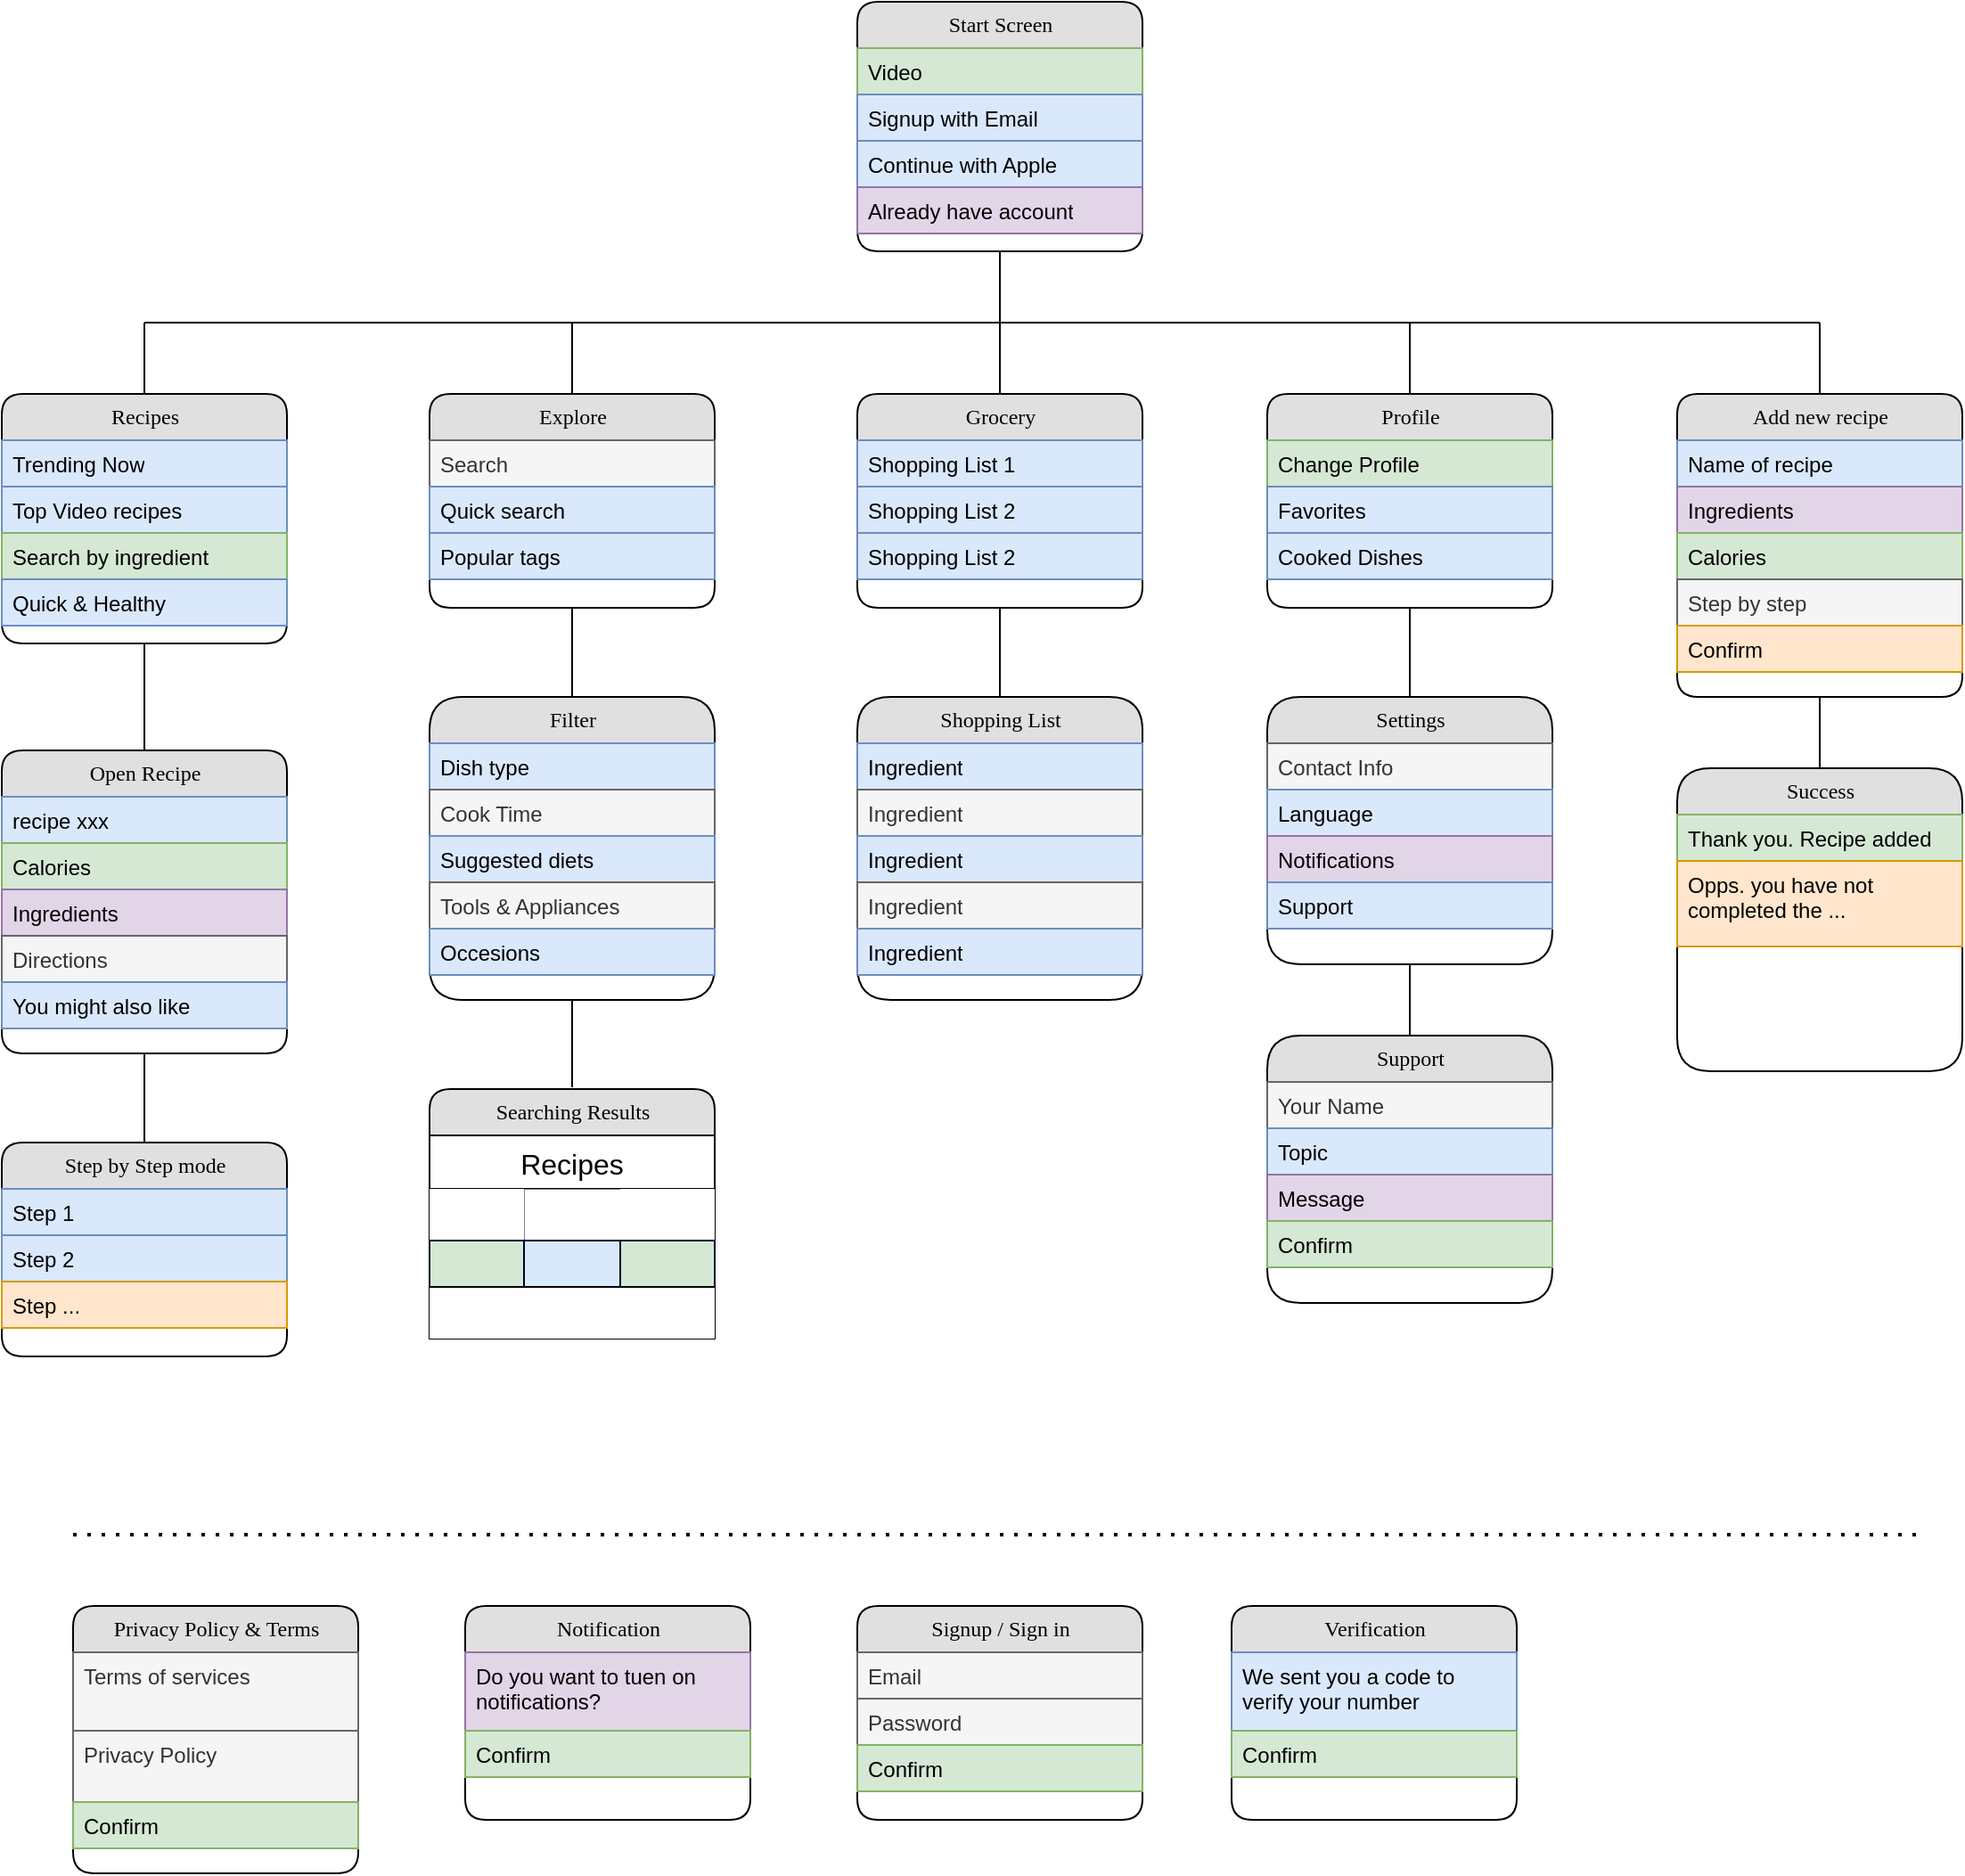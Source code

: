 <mxfile version="24.2.7" type="github">
  <diagram name="Page-1" id="5d7acffa-a066-3a61-03fe-96351882024d">
    <mxGraphModel dx="1119" dy="992" grid="1" gridSize="10" guides="1" tooltips="1" connect="1" arrows="1" fold="1" page="1" pageScale="1" pageWidth="1700" pageHeight="1100" background="#ffffff" math="0" shadow="0">
      <root>
        <mxCell id="0" />
        <mxCell id="1" parent="0" />
        <mxCell id="21ea969265ad0168-6" value="Open Recipe" style="swimlane;html=1;fontStyle=0;childLayout=stackLayout;horizontal=1;startSize=26;fillColor=#e0e0e0;horizontalStack=0;resizeParent=1;resizeLast=0;collapsible=1;marginBottom=0;swimlaneFillColor=#ffffff;align=center;rounded=1;shadow=0;comic=0;labelBackgroundColor=none;strokeWidth=1;fontFamily=Verdana;fontSize=12" parent="1" vertex="1">
          <mxGeometry y="440" width="160" height="170" as="geometry" />
        </mxCell>
        <mxCell id="21ea969265ad0168-7" value="recipe xxx" style="text;html=1;strokeColor=#6c8ebf;fillColor=#dae8fc;spacingLeft=4;spacingRight=4;whiteSpace=wrap;overflow=hidden;rotatable=0;points=[[0,0.5],[1,0.5]];portConstraint=eastwest;" parent="21ea969265ad0168-6" vertex="1">
          <mxGeometry y="26" width="160" height="26" as="geometry" />
        </mxCell>
        <mxCell id="21ea969265ad0168-8" value="Calories" style="text;html=1;strokeColor=#82b366;fillColor=#d5e8d4;spacingLeft=4;spacingRight=4;whiteSpace=wrap;overflow=hidden;rotatable=0;points=[[0,0.5],[1,0.5]];portConstraint=eastwest;" parent="21ea969265ad0168-6" vertex="1">
          <mxGeometry y="52" width="160" height="26" as="geometry" />
        </mxCell>
        <mxCell id="21ea969265ad0168-9" value="Ingredients" style="text;html=1;strokeColor=#9673a6;fillColor=#e1d5e7;spacingLeft=4;spacingRight=4;whiteSpace=wrap;overflow=hidden;rotatable=0;points=[[0,0.5],[1,0.5]];portConstraint=eastwest;" parent="21ea969265ad0168-6" vertex="1">
          <mxGeometry y="78" width="160" height="26" as="geometry" />
        </mxCell>
        <mxCell id="0EhZLs44Lt3yZ8SNb6A7-6" value="Directions" style="text;html=1;strokeColor=#666666;fillColor=#f5f5f5;spacingLeft=4;spacingRight=4;whiteSpace=wrap;overflow=hidden;rotatable=0;points=[[0,0.5],[1,0.5]];portConstraint=eastwest;fontColor=#333333;" vertex="1" parent="21ea969265ad0168-6">
          <mxGeometry y="104" width="160" height="26" as="geometry" />
        </mxCell>
        <mxCell id="0EhZLs44Lt3yZ8SNb6A7-17" value="You might also like" style="text;html=1;strokeColor=#6c8ebf;fillColor=#dae8fc;spacingLeft=4;spacingRight=4;whiteSpace=wrap;overflow=hidden;rotatable=0;points=[[0,0.5],[1,0.5]];portConstraint=eastwest;" vertex="1" parent="21ea969265ad0168-6">
          <mxGeometry y="130" width="160" height="26" as="geometry" />
        </mxCell>
        <mxCell id="0EhZLs44Lt3yZ8SNb6A7-7" value="Recipes" style="swimlane;html=1;fontStyle=0;childLayout=stackLayout;horizontal=1;startSize=26;fillColor=#e0e0e0;horizontalStack=0;resizeParent=1;resizeLast=0;collapsible=1;marginBottom=0;swimlaneFillColor=#ffffff;align=center;rounded=1;shadow=0;comic=0;labelBackgroundColor=none;strokeWidth=1;fontFamily=Verdana;fontSize=12" vertex="1" parent="1">
          <mxGeometry y="240" width="160" height="140" as="geometry" />
        </mxCell>
        <mxCell id="0EhZLs44Lt3yZ8SNb6A7-8" value="Trending Now" style="text;html=1;strokeColor=#6c8ebf;fillColor=#dae8fc;spacingLeft=4;spacingRight=4;whiteSpace=wrap;overflow=hidden;rotatable=0;points=[[0,0.5],[1,0.5]];portConstraint=eastwest;" vertex="1" parent="0EhZLs44Lt3yZ8SNb6A7-7">
          <mxGeometry y="26" width="160" height="26" as="geometry" />
        </mxCell>
        <mxCell id="0EhZLs44Lt3yZ8SNb6A7-9" value="Top Video recipes" style="text;html=1;strokeColor=#6c8ebf;fillColor=#dae8fc;spacingLeft=4;spacingRight=4;whiteSpace=wrap;overflow=hidden;rotatable=0;points=[[0,0.5],[1,0.5]];portConstraint=eastwest;" vertex="1" parent="0EhZLs44Lt3yZ8SNb6A7-7">
          <mxGeometry y="52" width="160" height="26" as="geometry" />
        </mxCell>
        <mxCell id="0EhZLs44Lt3yZ8SNb6A7-10" value="Search by ingredient" style="text;html=1;strokeColor=#82b366;fillColor=#d5e8d4;spacingLeft=4;spacingRight=4;whiteSpace=wrap;overflow=hidden;rotatable=0;points=[[0,0.5],[1,0.5]];portConstraint=eastwest;" vertex="1" parent="0EhZLs44Lt3yZ8SNb6A7-7">
          <mxGeometry y="78" width="160" height="26" as="geometry" />
        </mxCell>
        <mxCell id="0EhZLs44Lt3yZ8SNb6A7-11" value="Quick &amp;amp; Healthy" style="text;html=1;strokeColor=#6c8ebf;fillColor=#dae8fc;spacingLeft=4;spacingRight=4;whiteSpace=wrap;overflow=hidden;rotatable=0;points=[[0,0.5],[1,0.5]];portConstraint=eastwest;" vertex="1" parent="0EhZLs44Lt3yZ8SNb6A7-7">
          <mxGeometry y="104" width="160" height="26" as="geometry" />
        </mxCell>
        <mxCell id="0EhZLs44Lt3yZ8SNb6A7-12" value="Start Screen" style="swimlane;html=1;fontStyle=0;childLayout=stackLayout;horizontal=1;startSize=26;fillColor=#e0e0e0;horizontalStack=0;resizeParent=1;resizeLast=0;collapsible=1;marginBottom=0;swimlaneFillColor=#ffffff;align=center;rounded=1;shadow=0;comic=0;labelBackgroundColor=none;strokeWidth=1;fontFamily=Verdana;fontSize=12" vertex="1" parent="1">
          <mxGeometry x="480" y="20" width="160" height="140" as="geometry" />
        </mxCell>
        <mxCell id="0EhZLs44Lt3yZ8SNb6A7-13" value="Video" style="text;html=1;strokeColor=#82b366;fillColor=#d5e8d4;spacingLeft=4;spacingRight=4;whiteSpace=wrap;overflow=hidden;rotatable=0;points=[[0,0.5],[1,0.5]];portConstraint=eastwest;" vertex="1" parent="0EhZLs44Lt3yZ8SNb6A7-12">
          <mxGeometry y="26" width="160" height="26" as="geometry" />
        </mxCell>
        <mxCell id="0EhZLs44Lt3yZ8SNb6A7-14" value="Signup with Email" style="text;html=1;strokeColor=#6c8ebf;fillColor=#dae8fc;spacingLeft=4;spacingRight=4;whiteSpace=wrap;overflow=hidden;rotatable=0;points=[[0,0.5],[1,0.5]];portConstraint=eastwest;" vertex="1" parent="0EhZLs44Lt3yZ8SNb6A7-12">
          <mxGeometry y="52" width="160" height="26" as="geometry" />
        </mxCell>
        <mxCell id="0EhZLs44Lt3yZ8SNb6A7-15" value="Continue with Apple" style="text;html=1;strokeColor=#6c8ebf;fillColor=#dae8fc;spacingLeft=4;spacingRight=4;whiteSpace=wrap;overflow=hidden;rotatable=0;points=[[0,0.5],[1,0.5]];portConstraint=eastwest;" vertex="1" parent="0EhZLs44Lt3yZ8SNb6A7-12">
          <mxGeometry y="78" width="160" height="26" as="geometry" />
        </mxCell>
        <mxCell id="0EhZLs44Lt3yZ8SNb6A7-16" value="Already have account" style="text;html=1;strokeColor=#9673a6;fillColor=#e1d5e7;spacingLeft=4;spacingRight=4;whiteSpace=wrap;overflow=hidden;rotatable=0;points=[[0,0.5],[1,0.5]];portConstraint=eastwest;" vertex="1" parent="0EhZLs44Lt3yZ8SNb6A7-12">
          <mxGeometry y="104" width="160" height="26" as="geometry" />
        </mxCell>
        <mxCell id="0EhZLs44Lt3yZ8SNb6A7-19" value="Step by Step mode" style="swimlane;html=1;fontStyle=0;childLayout=stackLayout;horizontal=1;startSize=26;fillColor=#e0e0e0;horizontalStack=0;resizeParent=1;resizeLast=0;collapsible=1;marginBottom=0;swimlaneFillColor=#ffffff;align=center;rounded=1;shadow=0;comic=0;labelBackgroundColor=none;strokeWidth=1;fontFamily=Verdana;fontSize=12" vertex="1" parent="1">
          <mxGeometry y="660" width="160" height="120" as="geometry" />
        </mxCell>
        <mxCell id="0EhZLs44Lt3yZ8SNb6A7-20" value="Step 1" style="text;html=1;strokeColor=#6c8ebf;fillColor=#dae8fc;spacingLeft=4;spacingRight=4;whiteSpace=wrap;overflow=hidden;rotatable=0;points=[[0,0.5],[1,0.5]];portConstraint=eastwest;" vertex="1" parent="0EhZLs44Lt3yZ8SNb6A7-19">
          <mxGeometry y="26" width="160" height="26" as="geometry" />
        </mxCell>
        <mxCell id="0EhZLs44Lt3yZ8SNb6A7-21" value="Step 2" style="text;html=1;strokeColor=#6c8ebf;fillColor=#dae8fc;spacingLeft=4;spacingRight=4;whiteSpace=wrap;overflow=hidden;rotatable=0;points=[[0,0.5],[1,0.5]];portConstraint=eastwest;" vertex="1" parent="0EhZLs44Lt3yZ8SNb6A7-19">
          <mxGeometry y="52" width="160" height="26" as="geometry" />
        </mxCell>
        <mxCell id="0EhZLs44Lt3yZ8SNb6A7-22" value="Step ..." style="text;html=1;strokeColor=#d79b00;fillColor=#ffe6cc;spacingLeft=4;spacingRight=4;whiteSpace=wrap;overflow=hidden;rotatable=0;points=[[0,0.5],[1,0.5]];portConstraint=eastwest;" vertex="1" parent="0EhZLs44Lt3yZ8SNb6A7-19">
          <mxGeometry y="78" width="160" height="26" as="geometry" />
        </mxCell>
        <mxCell id="0EhZLs44Lt3yZ8SNb6A7-24" value="Filter" style="swimlane;html=1;fontStyle=0;childLayout=stackLayout;horizontal=1;startSize=26;fillColor=#e0e0e0;horizontalStack=0;resizeParent=1;resizeLast=0;collapsible=1;marginBottom=0;swimlaneFillColor=#ffffff;align=center;rounded=1;shadow=0;comic=0;labelBackgroundColor=none;strokeWidth=1;fontFamily=Verdana;fontSize=12;arcSize=24;" vertex="1" parent="1">
          <mxGeometry x="240" y="410" width="160" height="170" as="geometry" />
        </mxCell>
        <mxCell id="0EhZLs44Lt3yZ8SNb6A7-25" value="Dish type" style="text;html=1;strokeColor=#6c8ebf;fillColor=#dae8fc;spacingLeft=4;spacingRight=4;whiteSpace=wrap;overflow=hidden;rotatable=0;points=[[0,0.5],[1,0.5]];portConstraint=eastwest;" vertex="1" parent="0EhZLs44Lt3yZ8SNb6A7-24">
          <mxGeometry y="26" width="160" height="26" as="geometry" />
        </mxCell>
        <mxCell id="0EhZLs44Lt3yZ8SNb6A7-26" value="Cook Time" style="text;html=1;strokeColor=#666666;fillColor=#f5f5f5;spacingLeft=4;spacingRight=4;whiteSpace=wrap;overflow=hidden;rotatable=0;points=[[0,0.5],[1,0.5]];portConstraint=eastwest;fontColor=#333333;" vertex="1" parent="0EhZLs44Lt3yZ8SNb6A7-24">
          <mxGeometry y="52" width="160" height="26" as="geometry" />
        </mxCell>
        <mxCell id="0EhZLs44Lt3yZ8SNb6A7-27" value="Suggested diets" style="text;html=1;strokeColor=#6c8ebf;fillColor=#dae8fc;spacingLeft=4;spacingRight=4;whiteSpace=wrap;overflow=hidden;rotatable=0;points=[[0,0.5],[1,0.5]];portConstraint=eastwest;" vertex="1" parent="0EhZLs44Lt3yZ8SNb6A7-24">
          <mxGeometry y="78" width="160" height="26" as="geometry" />
        </mxCell>
        <mxCell id="0EhZLs44Lt3yZ8SNb6A7-28" value="Tools &amp;amp; Appliances" style="text;html=1;strokeColor=#666666;fillColor=#f5f5f5;spacingLeft=4;spacingRight=4;whiteSpace=wrap;overflow=hidden;rotatable=0;points=[[0,0.5],[1,0.5]];portConstraint=eastwest;fontColor=#333333;" vertex="1" parent="0EhZLs44Lt3yZ8SNb6A7-24">
          <mxGeometry y="104" width="160" height="26" as="geometry" />
        </mxCell>
        <mxCell id="0EhZLs44Lt3yZ8SNb6A7-29" value="Occesions" style="text;html=1;strokeColor=#6c8ebf;fillColor=#dae8fc;spacingLeft=4;spacingRight=4;whiteSpace=wrap;overflow=hidden;rotatable=0;points=[[0,0.5],[1,0.5]];portConstraint=eastwest;" vertex="1" parent="0EhZLs44Lt3yZ8SNb6A7-24">
          <mxGeometry y="130" width="160" height="26" as="geometry" />
        </mxCell>
        <mxCell id="0EhZLs44Lt3yZ8SNb6A7-30" value="Explore" style="swimlane;html=1;fontStyle=0;childLayout=stackLayout;horizontal=1;startSize=26;fillColor=#e0e0e0;horizontalStack=0;resizeParent=1;resizeLast=0;collapsible=1;marginBottom=0;swimlaneFillColor=#ffffff;align=center;rounded=1;shadow=0;comic=0;labelBackgroundColor=none;strokeWidth=1;fontFamily=Verdana;fontSize=12" vertex="1" parent="1">
          <mxGeometry x="240" y="240" width="160" height="120" as="geometry" />
        </mxCell>
        <mxCell id="0EhZLs44Lt3yZ8SNb6A7-31" value="Search" style="text;html=1;strokeColor=#666666;fillColor=#f5f5f5;spacingLeft=4;spacingRight=4;whiteSpace=wrap;overflow=hidden;rotatable=0;points=[[0,0.5],[1,0.5]];portConstraint=eastwest;fontColor=#333333;" vertex="1" parent="0EhZLs44Lt3yZ8SNb6A7-30">
          <mxGeometry y="26" width="160" height="26" as="geometry" />
        </mxCell>
        <mxCell id="0EhZLs44Lt3yZ8SNb6A7-32" value="Quick search" style="text;html=1;strokeColor=#6c8ebf;fillColor=#dae8fc;spacingLeft=4;spacingRight=4;whiteSpace=wrap;overflow=hidden;rotatable=0;points=[[0,0.5],[1,0.5]];portConstraint=eastwest;" vertex="1" parent="0EhZLs44Lt3yZ8SNb6A7-30">
          <mxGeometry y="52" width="160" height="26" as="geometry" />
        </mxCell>
        <mxCell id="0EhZLs44Lt3yZ8SNb6A7-33" value="Popular tags" style="text;html=1;strokeColor=#6c8ebf;fillColor=#dae8fc;spacingLeft=4;spacingRight=4;whiteSpace=wrap;overflow=hidden;rotatable=0;points=[[0,0.5],[1,0.5]];portConstraint=eastwest;" vertex="1" parent="0EhZLs44Lt3yZ8SNb6A7-30">
          <mxGeometry y="78" width="160" height="26" as="geometry" />
        </mxCell>
        <mxCell id="0EhZLs44Lt3yZ8SNb6A7-35" value="Searching Results" style="swimlane;html=1;fontStyle=0;childLayout=stackLayout;horizontal=1;startSize=26;fillColor=#e0e0e0;horizontalStack=0;resizeParent=1;resizeLast=0;collapsible=1;marginBottom=0;swimlaneFillColor=#ffffff;align=center;rounded=1;shadow=0;comic=0;labelBackgroundColor=none;strokeWidth=1;fontFamily=Verdana;fontSize=12;perimeterSpacing=1;" vertex="1" parent="1">
          <mxGeometry x="240" y="630" width="160" height="140" as="geometry" />
        </mxCell>
        <mxCell id="0EhZLs44Lt3yZ8SNb6A7-41" value="Recipes" style="shape=table;startSize=30;container=1;collapsible=0;childLayout=tableLayout;strokeColor=default;fontSize=16;" vertex="1" parent="0EhZLs44Lt3yZ8SNb6A7-35">
          <mxGeometry y="26" width="160" height="114" as="geometry" />
        </mxCell>
        <mxCell id="0EhZLs44Lt3yZ8SNb6A7-42" value="" style="shape=tableRow;horizontal=0;startSize=0;swimlaneHead=0;swimlaneBody=0;strokeColor=inherit;top=0;left=0;bottom=0;right=0;collapsible=0;dropTarget=0;fillColor=none;points=[[0,0.5],[1,0.5]];portConstraint=eastwest;fontSize=16;" vertex="1" parent="0EhZLs44Lt3yZ8SNb6A7-41">
          <mxGeometry y="30" width="160" height="29" as="geometry" />
        </mxCell>
        <mxCell id="0EhZLs44Lt3yZ8SNb6A7-43" value="" style="shape=partialRectangle;html=1;whiteSpace=wrap;connectable=0;overflow=hidden;top=0;left=0;bottom=0;right=0;pointerEvents=1;fontSize=16;strokeColor=inherit;" vertex="1" parent="0EhZLs44Lt3yZ8SNb6A7-42">
          <mxGeometry width="53" height="29" as="geometry">
            <mxRectangle width="53" height="29" as="alternateBounds" />
          </mxGeometry>
        </mxCell>
        <mxCell id="0EhZLs44Lt3yZ8SNb6A7-44" value="" style="shape=partialRectangle;html=1;whiteSpace=wrap;connectable=0;overflow=hidden;top=0;left=0;bottom=0;right=0;pointerEvents=1;fontSize=16;strokeColor=inherit;strokeWidth=0;" vertex="1" parent="0EhZLs44Lt3yZ8SNb6A7-42">
          <mxGeometry x="53" width="54" height="29" as="geometry">
            <mxRectangle width="54" height="29" as="alternateBounds" />
          </mxGeometry>
        </mxCell>
        <mxCell id="0EhZLs44Lt3yZ8SNb6A7-45" value="" style="shape=partialRectangle;html=1;whiteSpace=wrap;connectable=0;overflow=hidden;top=0;left=0;bottom=0;right=0;pointerEvents=1;fontSize=16;strokeColor=inherit;" vertex="1" parent="0EhZLs44Lt3yZ8SNb6A7-42">
          <mxGeometry x="107" width="53" height="29" as="geometry">
            <mxRectangle width="53" height="29" as="alternateBounds" />
          </mxGeometry>
        </mxCell>
        <mxCell id="0EhZLs44Lt3yZ8SNb6A7-46" value="" style="shape=tableRow;horizontal=0;startSize=0;swimlaneHead=0;swimlaneBody=0;strokeColor=inherit;top=0;left=0;bottom=0;right=0;collapsible=0;dropTarget=0;fillColor=none;points=[[0,0.5],[1,0.5]];portConstraint=eastwest;fontSize=16;" vertex="1" parent="0EhZLs44Lt3yZ8SNb6A7-41">
          <mxGeometry y="59" width="160" height="26" as="geometry" />
        </mxCell>
        <mxCell id="0EhZLs44Lt3yZ8SNb6A7-47" value="" style="shape=partialRectangle;html=1;whiteSpace=wrap;connectable=0;strokeColor=#000033;overflow=hidden;fillColor=#d5e8d4;top=1;left=1;bottom=1;right=1;pointerEvents=1;fontSize=16;perimeterSpacing=1;" vertex="1" parent="0EhZLs44Lt3yZ8SNb6A7-46">
          <mxGeometry width="53" height="26" as="geometry">
            <mxRectangle width="53" height="26" as="alternateBounds" />
          </mxGeometry>
        </mxCell>
        <mxCell id="0EhZLs44Lt3yZ8SNb6A7-48" value="" style="shape=partialRectangle;html=1;whiteSpace=wrap;connectable=0;strokeColor=#000033;overflow=hidden;fillColor=#dae8fc;top=1;left=1;bottom=1;right=1;pointerEvents=1;fontSize=16;" vertex="1" parent="0EhZLs44Lt3yZ8SNb6A7-46">
          <mxGeometry x="53" width="54" height="26" as="geometry">
            <mxRectangle width="54" height="26" as="alternateBounds" />
          </mxGeometry>
        </mxCell>
        <mxCell id="0EhZLs44Lt3yZ8SNb6A7-49" value="" style="shape=partialRectangle;html=1;whiteSpace=wrap;connectable=0;strokeColor=#000033;overflow=hidden;fillColor=#d5e8d4;top=1;left=1;bottom=1;right=1;pointerEvents=1;fontSize=16;" vertex="1" parent="0EhZLs44Lt3yZ8SNb6A7-46">
          <mxGeometry x="107" width="53" height="26" as="geometry">
            <mxRectangle width="53" height="26" as="alternateBounds" />
          </mxGeometry>
        </mxCell>
        <mxCell id="0EhZLs44Lt3yZ8SNb6A7-50" value="" style="shape=tableRow;horizontal=0;startSize=0;swimlaneHead=0;swimlaneBody=0;strokeColor=inherit;top=0;left=0;bottom=0;right=0;collapsible=0;dropTarget=0;fillColor=none;points=[[0,0.5],[1,0.5]];portConstraint=eastwest;fontSize=16;" vertex="1" parent="0EhZLs44Lt3yZ8SNb6A7-41">
          <mxGeometry y="85" width="160" height="29" as="geometry" />
        </mxCell>
        <mxCell id="0EhZLs44Lt3yZ8SNb6A7-51" value="" style="shape=partialRectangle;html=1;whiteSpace=wrap;connectable=0;overflow=hidden;top=1;left=0;bottom=0;right=0;pointerEvents=1;fontSize=16;" vertex="1" parent="0EhZLs44Lt3yZ8SNb6A7-50">
          <mxGeometry width="53" height="29" as="geometry">
            <mxRectangle width="53" height="29" as="alternateBounds" />
          </mxGeometry>
        </mxCell>
        <mxCell id="0EhZLs44Lt3yZ8SNb6A7-52" value="" style="shape=partialRectangle;html=1;whiteSpace=wrap;connectable=0;overflow=hidden;top=1;left=0;bottom=0;right=0;pointerEvents=1;fontSize=16;" vertex="1" parent="0EhZLs44Lt3yZ8SNb6A7-50">
          <mxGeometry x="53" width="54" height="29" as="geometry">
            <mxRectangle width="54" height="29" as="alternateBounds" />
          </mxGeometry>
        </mxCell>
        <mxCell id="0EhZLs44Lt3yZ8SNb6A7-53" value="" style="shape=partialRectangle;html=1;whiteSpace=wrap;connectable=0;overflow=hidden;top=1;left=0;bottom=0;right=0;pointerEvents=1;fontSize=16;" vertex="1" parent="0EhZLs44Lt3yZ8SNb6A7-50">
          <mxGeometry x="107" width="53" height="29" as="geometry">
            <mxRectangle width="53" height="29" as="alternateBounds" />
          </mxGeometry>
        </mxCell>
        <mxCell id="0EhZLs44Lt3yZ8SNb6A7-54" value="Shopping List" style="swimlane;html=1;fontStyle=0;childLayout=stackLayout;horizontal=1;startSize=26;fillColor=#e0e0e0;horizontalStack=0;resizeParent=1;resizeLast=0;collapsible=1;marginBottom=0;swimlaneFillColor=#ffffff;align=center;rounded=1;shadow=0;comic=0;labelBackgroundColor=none;strokeWidth=1;fontFamily=Verdana;fontSize=12;arcSize=24;" vertex="1" parent="1">
          <mxGeometry x="480" y="410" width="160" height="170" as="geometry" />
        </mxCell>
        <mxCell id="0EhZLs44Lt3yZ8SNb6A7-55" value="Ingredient" style="text;html=1;strokeColor=#6c8ebf;fillColor=#dae8fc;spacingLeft=4;spacingRight=4;whiteSpace=wrap;overflow=hidden;rotatable=0;points=[[0,0.5],[1,0.5]];portConstraint=eastwest;" vertex="1" parent="0EhZLs44Lt3yZ8SNb6A7-54">
          <mxGeometry y="26" width="160" height="26" as="geometry" />
        </mxCell>
        <mxCell id="0EhZLs44Lt3yZ8SNb6A7-64" value="Ingredient" style="text;html=1;spacingLeft=4;spacingRight=4;whiteSpace=wrap;overflow=hidden;rotatable=0;points=[[0,0.5],[1,0.5]];portConstraint=eastwest;fillColor=#f5f5f5;fontColor=#333333;strokeColor=#666666;" vertex="1" parent="0EhZLs44Lt3yZ8SNb6A7-54">
          <mxGeometry y="52" width="160" height="26" as="geometry" />
        </mxCell>
        <mxCell id="0EhZLs44Lt3yZ8SNb6A7-65" value="Ingredient" style="text;html=1;strokeColor=#6c8ebf;fillColor=#dae8fc;spacingLeft=4;spacingRight=4;whiteSpace=wrap;overflow=hidden;rotatable=0;points=[[0,0.5],[1,0.5]];portConstraint=eastwest;" vertex="1" parent="0EhZLs44Lt3yZ8SNb6A7-54">
          <mxGeometry y="78" width="160" height="26" as="geometry" />
        </mxCell>
        <mxCell id="0EhZLs44Lt3yZ8SNb6A7-66" value="Ingredient" style="text;html=1;spacingLeft=4;spacingRight=4;whiteSpace=wrap;overflow=hidden;rotatable=0;points=[[0,0.5],[1,0.5]];portConstraint=eastwest;fillColor=#f5f5f5;fontColor=#333333;strokeColor=#666666;" vertex="1" parent="0EhZLs44Lt3yZ8SNb6A7-54">
          <mxGeometry y="104" width="160" height="26" as="geometry" />
        </mxCell>
        <mxCell id="0EhZLs44Lt3yZ8SNb6A7-67" value="Ingredient" style="text;html=1;strokeColor=#6c8ebf;fillColor=#dae8fc;spacingLeft=4;spacingRight=4;whiteSpace=wrap;overflow=hidden;rotatable=0;points=[[0,0.5],[1,0.5]];portConstraint=eastwest;" vertex="1" parent="0EhZLs44Lt3yZ8SNb6A7-54">
          <mxGeometry y="130" width="160" height="26" as="geometry" />
        </mxCell>
        <mxCell id="0EhZLs44Lt3yZ8SNb6A7-60" value="Grocery" style="swimlane;html=1;fontStyle=0;childLayout=stackLayout;horizontal=1;startSize=26;fillColor=#e0e0e0;horizontalStack=0;resizeParent=1;resizeLast=0;collapsible=1;marginBottom=0;swimlaneFillColor=#ffffff;align=center;rounded=1;shadow=0;comic=0;labelBackgroundColor=none;strokeWidth=1;fontFamily=Verdana;fontSize=12" vertex="1" parent="1">
          <mxGeometry x="480" y="240" width="160" height="120" as="geometry" />
        </mxCell>
        <mxCell id="0EhZLs44Lt3yZ8SNb6A7-61" value="Shopping List 1" style="text;html=1;strokeColor=#6c8ebf;fillColor=#dae8fc;spacingLeft=4;spacingRight=4;whiteSpace=wrap;overflow=hidden;rotatable=0;points=[[0,0.5],[1,0.5]];portConstraint=eastwest;" vertex="1" parent="0EhZLs44Lt3yZ8SNb6A7-60">
          <mxGeometry y="26" width="160" height="26" as="geometry" />
        </mxCell>
        <mxCell id="0EhZLs44Lt3yZ8SNb6A7-62" value="Shopping List 2" style="text;html=1;strokeColor=#6c8ebf;fillColor=#dae8fc;spacingLeft=4;spacingRight=4;whiteSpace=wrap;overflow=hidden;rotatable=0;points=[[0,0.5],[1,0.5]];portConstraint=eastwest;" vertex="1" parent="0EhZLs44Lt3yZ8SNb6A7-60">
          <mxGeometry y="52" width="160" height="26" as="geometry" />
        </mxCell>
        <mxCell id="0EhZLs44Lt3yZ8SNb6A7-63" value="Shopping List 2" style="text;html=1;strokeColor=#6c8ebf;fillColor=#dae8fc;spacingLeft=4;spacingRight=4;whiteSpace=wrap;overflow=hidden;rotatable=0;points=[[0,0.5],[1,0.5]];portConstraint=eastwest;" vertex="1" parent="0EhZLs44Lt3yZ8SNb6A7-60">
          <mxGeometry y="78" width="160" height="26" as="geometry" />
        </mxCell>
        <mxCell id="0EhZLs44Lt3yZ8SNb6A7-68" value="Settings" style="swimlane;html=1;fontStyle=0;childLayout=stackLayout;horizontal=1;startSize=26;fillColor=#e0e0e0;horizontalStack=0;resizeParent=1;resizeLast=0;collapsible=1;marginBottom=0;swimlaneFillColor=#ffffff;align=center;rounded=1;shadow=0;comic=0;labelBackgroundColor=none;strokeWidth=1;fontFamily=Verdana;fontSize=12;arcSize=24;" vertex="1" parent="1">
          <mxGeometry x="710" y="410" width="160" height="150" as="geometry" />
        </mxCell>
        <mxCell id="0EhZLs44Lt3yZ8SNb6A7-69" value="Contact Info" style="text;html=1;strokeColor=#666666;fillColor=#f5f5f5;spacingLeft=4;spacingRight=4;whiteSpace=wrap;overflow=hidden;rotatable=0;points=[[0,0.5],[1,0.5]];portConstraint=eastwest;fontColor=#333333;" vertex="1" parent="0EhZLs44Lt3yZ8SNb6A7-68">
          <mxGeometry y="26" width="160" height="26" as="geometry" />
        </mxCell>
        <mxCell id="0EhZLs44Lt3yZ8SNb6A7-70" value="Language" style="text;html=1;spacingLeft=4;spacingRight=4;whiteSpace=wrap;overflow=hidden;rotatable=0;points=[[0,0.5],[1,0.5]];portConstraint=eastwest;fillColor=#dae8fc;strokeColor=#6c8ebf;" vertex="1" parent="0EhZLs44Lt3yZ8SNb6A7-68">
          <mxGeometry y="52" width="160" height="26" as="geometry" />
        </mxCell>
        <mxCell id="0EhZLs44Lt3yZ8SNb6A7-71" value="Notifications" style="text;html=1;strokeColor=#9673a6;fillColor=#e1d5e7;spacingLeft=4;spacingRight=4;whiteSpace=wrap;overflow=hidden;rotatable=0;points=[[0,0.5],[1,0.5]];portConstraint=eastwest;" vertex="1" parent="0EhZLs44Lt3yZ8SNb6A7-68">
          <mxGeometry y="78" width="160" height="26" as="geometry" />
        </mxCell>
        <mxCell id="0EhZLs44Lt3yZ8SNb6A7-72" value="Support" style="text;html=1;spacingLeft=4;spacingRight=4;whiteSpace=wrap;overflow=hidden;rotatable=0;points=[[0,0.5],[1,0.5]];portConstraint=eastwest;fillColor=#dae8fc;strokeColor=#6c8ebf;" vertex="1" parent="0EhZLs44Lt3yZ8SNb6A7-68">
          <mxGeometry y="104" width="160" height="26" as="geometry" />
        </mxCell>
        <mxCell id="0EhZLs44Lt3yZ8SNb6A7-74" value="Profile" style="swimlane;html=1;fontStyle=0;childLayout=stackLayout;horizontal=1;startSize=26;fillColor=#e0e0e0;horizontalStack=0;resizeParent=1;resizeLast=0;collapsible=1;marginBottom=0;swimlaneFillColor=#ffffff;align=center;rounded=1;shadow=0;comic=0;labelBackgroundColor=none;strokeWidth=1;fontFamily=Verdana;fontSize=12" vertex="1" parent="1">
          <mxGeometry x="710" y="240" width="160" height="120" as="geometry" />
        </mxCell>
        <mxCell id="0EhZLs44Lt3yZ8SNb6A7-75" value="Change Profile" style="text;html=1;strokeColor=#82b366;fillColor=#d5e8d4;spacingLeft=4;spacingRight=4;whiteSpace=wrap;overflow=hidden;rotatable=0;points=[[0,0.5],[1,0.5]];portConstraint=eastwest;" vertex="1" parent="0EhZLs44Lt3yZ8SNb6A7-74">
          <mxGeometry y="26" width="160" height="26" as="geometry" />
        </mxCell>
        <mxCell id="0EhZLs44Lt3yZ8SNb6A7-76" value="Favorites" style="text;html=1;strokeColor=#6c8ebf;fillColor=#dae8fc;spacingLeft=4;spacingRight=4;whiteSpace=wrap;overflow=hidden;rotatable=0;points=[[0,0.5],[1,0.5]];portConstraint=eastwest;" vertex="1" parent="0EhZLs44Lt3yZ8SNb6A7-74">
          <mxGeometry y="52" width="160" height="26" as="geometry" />
        </mxCell>
        <mxCell id="0EhZLs44Lt3yZ8SNb6A7-77" value="Cooked Dishes" style="text;html=1;strokeColor=#6c8ebf;fillColor=#dae8fc;spacingLeft=4;spacingRight=4;whiteSpace=wrap;overflow=hidden;rotatable=0;points=[[0,0.5],[1,0.5]];portConstraint=eastwest;" vertex="1" parent="0EhZLs44Lt3yZ8SNb6A7-74">
          <mxGeometry y="78" width="160" height="26" as="geometry" />
        </mxCell>
        <mxCell id="0EhZLs44Lt3yZ8SNb6A7-78" value="Success" style="swimlane;html=1;fontStyle=0;childLayout=stackLayout;horizontal=1;startSize=26;fillColor=#e0e0e0;horizontalStack=0;resizeParent=1;resizeLast=0;collapsible=1;marginBottom=0;swimlaneFillColor=#ffffff;align=center;rounded=1;shadow=0;comic=0;labelBackgroundColor=none;strokeWidth=1;fontFamily=Verdana;fontSize=12;arcSize=24;" vertex="1" parent="1">
          <mxGeometry x="940" y="450" width="160" height="170" as="geometry" />
        </mxCell>
        <mxCell id="0EhZLs44Lt3yZ8SNb6A7-79" value="Thank you. Recipe added" style="text;html=1;strokeColor=#82b366;fillColor=#d5e8d4;spacingLeft=4;spacingRight=4;whiteSpace=wrap;overflow=hidden;rotatable=0;points=[[0,0.5],[1,0.5]];portConstraint=eastwest;" vertex="1" parent="0EhZLs44Lt3yZ8SNb6A7-78">
          <mxGeometry y="26" width="160" height="26" as="geometry" />
        </mxCell>
        <mxCell id="0EhZLs44Lt3yZ8SNb6A7-80" value="Opps. you have not completed the ..." style="text;html=1;spacingLeft=4;spacingRight=4;whiteSpace=wrap;overflow=hidden;rotatable=0;points=[[0,0.5],[1,0.5]];portConstraint=eastwest;fillColor=#ffe6cc;strokeColor=#d79b00;" vertex="1" parent="0EhZLs44Lt3yZ8SNb6A7-78">
          <mxGeometry y="52" width="160" height="48" as="geometry" />
        </mxCell>
        <mxCell id="0EhZLs44Lt3yZ8SNb6A7-84" value="Add new recipe" style="swimlane;html=1;fontStyle=0;childLayout=stackLayout;horizontal=1;startSize=26;fillColor=#e0e0e0;horizontalStack=0;resizeParent=1;resizeLast=0;collapsible=1;marginBottom=0;swimlaneFillColor=#ffffff;align=center;rounded=1;shadow=0;comic=0;labelBackgroundColor=none;strokeWidth=1;fontFamily=Verdana;fontSize=12" vertex="1" parent="1">
          <mxGeometry x="940" y="240" width="160" height="170" as="geometry" />
        </mxCell>
        <mxCell id="0EhZLs44Lt3yZ8SNb6A7-85" value="Name of recipe" style="text;html=1;strokeColor=#6c8ebf;fillColor=#dae8fc;spacingLeft=4;spacingRight=4;whiteSpace=wrap;overflow=hidden;rotatable=0;points=[[0,0.5],[1,0.5]];portConstraint=eastwest;" vertex="1" parent="0EhZLs44Lt3yZ8SNb6A7-84">
          <mxGeometry y="26" width="160" height="26" as="geometry" />
        </mxCell>
        <mxCell id="0EhZLs44Lt3yZ8SNb6A7-86" value="Ingredients" style="text;html=1;strokeColor=#9673a6;fillColor=#e1d5e7;spacingLeft=4;spacingRight=4;whiteSpace=wrap;overflow=hidden;rotatable=0;points=[[0,0.5],[1,0.5]];portConstraint=eastwest;" vertex="1" parent="0EhZLs44Lt3yZ8SNb6A7-84">
          <mxGeometry y="52" width="160" height="26" as="geometry" />
        </mxCell>
        <mxCell id="0EhZLs44Lt3yZ8SNb6A7-87" value="Calories" style="text;html=1;strokeColor=#82b366;fillColor=#d5e8d4;spacingLeft=4;spacingRight=4;whiteSpace=wrap;overflow=hidden;rotatable=0;points=[[0,0.5],[1,0.5]];portConstraint=eastwest;" vertex="1" parent="0EhZLs44Lt3yZ8SNb6A7-84">
          <mxGeometry y="78" width="160" height="26" as="geometry" />
        </mxCell>
        <mxCell id="0EhZLs44Lt3yZ8SNb6A7-93" value="Step by step" style="text;html=1;strokeColor=#666666;fillColor=#f5f5f5;spacingLeft=4;spacingRight=4;whiteSpace=wrap;overflow=hidden;rotatable=0;points=[[0,0.5],[1,0.5]];portConstraint=eastwest;fontColor=#333333;" vertex="1" parent="0EhZLs44Lt3yZ8SNb6A7-84">
          <mxGeometry y="104" width="160" height="26" as="geometry" />
        </mxCell>
        <mxCell id="0EhZLs44Lt3yZ8SNb6A7-94" value="Confirm" style="text;html=1;strokeColor=#d79b00;fillColor=#ffe6cc;spacingLeft=4;spacingRight=4;whiteSpace=wrap;overflow=hidden;rotatable=0;points=[[0,0.5],[1,0.5]];portConstraint=eastwest;" vertex="1" parent="0EhZLs44Lt3yZ8SNb6A7-84">
          <mxGeometry y="130" width="160" height="26" as="geometry" />
        </mxCell>
        <mxCell id="0EhZLs44Lt3yZ8SNb6A7-88" value="Support" style="swimlane;html=1;fontStyle=0;childLayout=stackLayout;horizontal=1;startSize=26;fillColor=#e0e0e0;horizontalStack=0;resizeParent=1;resizeLast=0;collapsible=1;marginBottom=0;swimlaneFillColor=#ffffff;align=center;rounded=1;shadow=0;comic=0;labelBackgroundColor=none;strokeWidth=1;fontFamily=Verdana;fontSize=12;arcSize=24;" vertex="1" parent="1">
          <mxGeometry x="710" y="600" width="160" height="150" as="geometry" />
        </mxCell>
        <mxCell id="0EhZLs44Lt3yZ8SNb6A7-89" value="Your Name" style="text;html=1;strokeColor=#666666;fillColor=#f5f5f5;spacingLeft=4;spacingRight=4;whiteSpace=wrap;overflow=hidden;rotatable=0;points=[[0,0.5],[1,0.5]];portConstraint=eastwest;fontColor=#333333;" vertex="1" parent="0EhZLs44Lt3yZ8SNb6A7-88">
          <mxGeometry y="26" width="160" height="26" as="geometry" />
        </mxCell>
        <mxCell id="0EhZLs44Lt3yZ8SNb6A7-90" value="Topic" style="text;html=1;spacingLeft=4;spacingRight=4;whiteSpace=wrap;overflow=hidden;rotatable=0;points=[[0,0.5],[1,0.5]];portConstraint=eastwest;fillColor=#dae8fc;strokeColor=#6c8ebf;" vertex="1" parent="0EhZLs44Lt3yZ8SNb6A7-88">
          <mxGeometry y="52" width="160" height="26" as="geometry" />
        </mxCell>
        <mxCell id="0EhZLs44Lt3yZ8SNb6A7-91" value="Message" style="text;html=1;strokeColor=#9673a6;fillColor=#e1d5e7;spacingLeft=4;spacingRight=4;whiteSpace=wrap;overflow=hidden;rotatable=0;points=[[0,0.5],[1,0.5]];portConstraint=eastwest;" vertex="1" parent="0EhZLs44Lt3yZ8SNb6A7-88">
          <mxGeometry y="78" width="160" height="26" as="geometry" />
        </mxCell>
        <mxCell id="0EhZLs44Lt3yZ8SNb6A7-92" value="Confirm" style="text;html=1;spacingLeft=4;spacingRight=4;whiteSpace=wrap;overflow=hidden;rotatable=0;points=[[0,0.5],[1,0.5]];portConstraint=eastwest;fillColor=#d5e8d4;strokeColor=#82b366;" vertex="1" parent="0EhZLs44Lt3yZ8SNb6A7-88">
          <mxGeometry y="104" width="160" height="26" as="geometry" />
        </mxCell>
        <mxCell id="0EhZLs44Lt3yZ8SNb6A7-97" value="" style="endArrow=none;html=1;rounded=0;entryX=0.5;entryY=1;entryDx=0;entryDy=0;exitX=0.5;exitY=0;exitDx=0;exitDy=0;" edge="1" parent="1" source="0EhZLs44Lt3yZ8SNb6A7-60" target="0EhZLs44Lt3yZ8SNb6A7-12">
          <mxGeometry width="50" height="50" relative="1" as="geometry">
            <mxPoint x="520" y="510" as="sourcePoint" />
            <mxPoint x="570" y="460" as="targetPoint" />
          </mxGeometry>
        </mxCell>
        <mxCell id="0EhZLs44Lt3yZ8SNb6A7-98" value="" style="endArrow=none;html=1;rounded=0;" edge="1" parent="1">
          <mxGeometry width="50" height="50" relative="1" as="geometry">
            <mxPoint x="80" y="200" as="sourcePoint" />
            <mxPoint x="1020" y="200" as="targetPoint" />
          </mxGeometry>
        </mxCell>
        <mxCell id="0EhZLs44Lt3yZ8SNb6A7-99" value="" style="endArrow=none;html=1;rounded=0;exitX=0.5;exitY=0;exitDx=0;exitDy=0;" edge="1" parent="1" source="0EhZLs44Lt3yZ8SNb6A7-7">
          <mxGeometry width="50" height="50" relative="1" as="geometry">
            <mxPoint x="520" y="510" as="sourcePoint" />
            <mxPoint x="80" y="200" as="targetPoint" />
          </mxGeometry>
        </mxCell>
        <mxCell id="0EhZLs44Lt3yZ8SNb6A7-101" value="" style="endArrow=none;html=1;rounded=0;entryX=0.5;entryY=0;entryDx=0;entryDy=0;" edge="1" parent="1" target="0EhZLs44Lt3yZ8SNb6A7-30">
          <mxGeometry width="50" height="50" relative="1" as="geometry">
            <mxPoint x="320" y="200" as="sourcePoint" />
            <mxPoint x="570" y="460" as="targetPoint" />
          </mxGeometry>
        </mxCell>
        <mxCell id="0EhZLs44Lt3yZ8SNb6A7-102" value="" style="endArrow=none;html=1;rounded=0;exitX=0.5;exitY=0;exitDx=0;exitDy=0;" edge="1" parent="1" source="0EhZLs44Lt3yZ8SNb6A7-74">
          <mxGeometry width="50" height="50" relative="1" as="geometry">
            <mxPoint x="520" y="510" as="sourcePoint" />
            <mxPoint x="790" y="200" as="targetPoint" />
          </mxGeometry>
        </mxCell>
        <mxCell id="0EhZLs44Lt3yZ8SNb6A7-103" value="" style="endArrow=none;html=1;rounded=0;exitX=0.5;exitY=0;exitDx=0;exitDy=0;" edge="1" parent="1" source="0EhZLs44Lt3yZ8SNb6A7-84">
          <mxGeometry width="50" height="50" relative="1" as="geometry">
            <mxPoint x="520" y="510" as="sourcePoint" />
            <mxPoint x="1020" y="200" as="targetPoint" />
          </mxGeometry>
        </mxCell>
        <mxCell id="0EhZLs44Lt3yZ8SNb6A7-104" value="" style="endArrow=none;html=1;rounded=0;entryX=0.5;entryY=1;entryDx=0;entryDy=0;exitX=0.5;exitY=0;exitDx=0;exitDy=0;" edge="1" parent="1" source="21ea969265ad0168-6" target="0EhZLs44Lt3yZ8SNb6A7-7">
          <mxGeometry width="50" height="50" relative="1" as="geometry">
            <mxPoint x="520" y="510" as="sourcePoint" />
            <mxPoint x="570" y="460" as="targetPoint" />
          </mxGeometry>
        </mxCell>
        <mxCell id="0EhZLs44Lt3yZ8SNb6A7-105" value="" style="endArrow=none;html=1;rounded=0;entryX=0.5;entryY=1;entryDx=0;entryDy=0;exitX=0.5;exitY=0;exitDx=0;exitDy=0;" edge="1" parent="1" source="0EhZLs44Lt3yZ8SNb6A7-19" target="21ea969265ad0168-6">
          <mxGeometry width="50" height="50" relative="1" as="geometry">
            <mxPoint x="520" y="510" as="sourcePoint" />
            <mxPoint x="570" y="460" as="targetPoint" />
          </mxGeometry>
        </mxCell>
        <mxCell id="0EhZLs44Lt3yZ8SNb6A7-106" value="" style="endArrow=none;html=1;rounded=0;entryX=0.5;entryY=1;entryDx=0;entryDy=0;exitX=0.5;exitY=0;exitDx=0;exitDy=0;" edge="1" parent="1" source="0EhZLs44Lt3yZ8SNb6A7-24" target="0EhZLs44Lt3yZ8SNb6A7-30">
          <mxGeometry width="50" height="50" relative="1" as="geometry">
            <mxPoint x="520" y="510" as="sourcePoint" />
            <mxPoint x="570" y="460" as="targetPoint" />
          </mxGeometry>
        </mxCell>
        <mxCell id="0EhZLs44Lt3yZ8SNb6A7-107" value="" style="endArrow=none;html=1;rounded=0;entryX=0.5;entryY=1;entryDx=0;entryDy=0;exitX=0.5;exitY=0;exitDx=0;exitDy=0;" edge="1" parent="1" source="0EhZLs44Lt3yZ8SNb6A7-35" target="0EhZLs44Lt3yZ8SNb6A7-24">
          <mxGeometry width="50" height="50" relative="1" as="geometry">
            <mxPoint x="520" y="510" as="sourcePoint" />
            <mxPoint x="330" y="590" as="targetPoint" />
          </mxGeometry>
        </mxCell>
        <mxCell id="0EhZLs44Lt3yZ8SNb6A7-108" value="" style="endArrow=none;html=1;rounded=0;entryX=0.5;entryY=1;entryDx=0;entryDy=0;exitX=0.5;exitY=0;exitDx=0;exitDy=0;" edge="1" parent="1" source="0EhZLs44Lt3yZ8SNb6A7-54" target="0EhZLs44Lt3yZ8SNb6A7-60">
          <mxGeometry width="50" height="50" relative="1" as="geometry">
            <mxPoint x="520" y="510" as="sourcePoint" />
            <mxPoint x="570" y="460" as="targetPoint" />
          </mxGeometry>
        </mxCell>
        <mxCell id="0EhZLs44Lt3yZ8SNb6A7-109" value="" style="endArrow=none;html=1;rounded=0;entryX=0.5;entryY=1;entryDx=0;entryDy=0;exitX=0.5;exitY=0;exitDx=0;exitDy=0;" edge="1" parent="1" source="0EhZLs44Lt3yZ8SNb6A7-68" target="0EhZLs44Lt3yZ8SNb6A7-74">
          <mxGeometry width="50" height="50" relative="1" as="geometry">
            <mxPoint x="520" y="510" as="sourcePoint" />
            <mxPoint x="570" y="460" as="targetPoint" />
          </mxGeometry>
        </mxCell>
        <mxCell id="0EhZLs44Lt3yZ8SNb6A7-110" value="" style="endArrow=none;html=1;rounded=0;entryX=0.5;entryY=1;entryDx=0;entryDy=0;exitX=0.5;exitY=0;exitDx=0;exitDy=0;" edge="1" parent="1" source="0EhZLs44Lt3yZ8SNb6A7-78" target="0EhZLs44Lt3yZ8SNb6A7-84">
          <mxGeometry width="50" height="50" relative="1" as="geometry">
            <mxPoint x="520" y="510" as="sourcePoint" />
            <mxPoint x="570" y="460" as="targetPoint" />
          </mxGeometry>
        </mxCell>
        <mxCell id="0EhZLs44Lt3yZ8SNb6A7-111" value="" style="endArrow=none;html=1;rounded=0;entryX=0.5;entryY=1;entryDx=0;entryDy=0;exitX=0.5;exitY=0;exitDx=0;exitDy=0;" edge="1" parent="1" source="0EhZLs44Lt3yZ8SNb6A7-88" target="0EhZLs44Lt3yZ8SNb6A7-68">
          <mxGeometry width="50" height="50" relative="1" as="geometry">
            <mxPoint x="520" y="510" as="sourcePoint" />
            <mxPoint x="570" y="460" as="targetPoint" />
          </mxGeometry>
        </mxCell>
        <mxCell id="0EhZLs44Lt3yZ8SNb6A7-112" value="Signup / Sign in" style="swimlane;html=1;fontStyle=0;childLayout=stackLayout;horizontal=1;startSize=26;fillColor=#e0e0e0;horizontalStack=0;resizeParent=1;resizeLast=0;collapsible=1;marginBottom=0;swimlaneFillColor=#ffffff;align=center;rounded=1;shadow=0;comic=0;labelBackgroundColor=none;strokeWidth=1;fontFamily=Verdana;fontSize=12" vertex="1" parent="1">
          <mxGeometry x="480" y="920" width="160" height="120" as="geometry" />
        </mxCell>
        <mxCell id="0EhZLs44Lt3yZ8SNb6A7-113" value="Email" style="text;html=1;strokeColor=#666666;fillColor=#f5f5f5;spacingLeft=4;spacingRight=4;whiteSpace=wrap;overflow=hidden;rotatable=0;points=[[0,0.5],[1,0.5]];portConstraint=eastwest;fontColor=#333333;" vertex="1" parent="0EhZLs44Lt3yZ8SNb6A7-112">
          <mxGeometry y="26" width="160" height="26" as="geometry" />
        </mxCell>
        <mxCell id="0EhZLs44Lt3yZ8SNb6A7-114" value="Password" style="text;html=1;strokeColor=#666666;fillColor=#f5f5f5;spacingLeft=4;spacingRight=4;whiteSpace=wrap;overflow=hidden;rotatable=0;points=[[0,0.5],[1,0.5]];portConstraint=eastwest;fontColor=#333333;" vertex="1" parent="0EhZLs44Lt3yZ8SNb6A7-112">
          <mxGeometry y="52" width="160" height="26" as="geometry" />
        </mxCell>
        <mxCell id="0EhZLs44Lt3yZ8SNb6A7-115" value="Confirm" style="text;html=1;strokeColor=#82b366;fillColor=#d5e8d4;spacingLeft=4;spacingRight=4;whiteSpace=wrap;overflow=hidden;rotatable=0;points=[[0,0.5],[1,0.5]];portConstraint=eastwest;" vertex="1" parent="0EhZLs44Lt3yZ8SNb6A7-112">
          <mxGeometry y="78" width="160" height="26" as="geometry" />
        </mxCell>
        <mxCell id="0EhZLs44Lt3yZ8SNb6A7-116" value="Verification" style="swimlane;html=1;fontStyle=0;childLayout=stackLayout;horizontal=1;startSize=26;fillColor=#e0e0e0;horizontalStack=0;resizeParent=1;resizeLast=0;collapsible=1;marginBottom=0;swimlaneFillColor=#ffffff;align=center;rounded=1;shadow=0;comic=0;labelBackgroundColor=none;strokeWidth=1;fontFamily=Verdana;fontSize=12" vertex="1" parent="1">
          <mxGeometry x="690" y="920" width="160" height="120" as="geometry" />
        </mxCell>
        <mxCell id="0EhZLs44Lt3yZ8SNb6A7-117" value="We sent you a code to verify your number" style="text;html=1;strokeColor=#6c8ebf;fillColor=#dae8fc;spacingLeft=4;spacingRight=4;whiteSpace=wrap;overflow=hidden;rotatable=0;points=[[0,0.5],[1,0.5]];portConstraint=eastwest;" vertex="1" parent="0EhZLs44Lt3yZ8SNb6A7-116">
          <mxGeometry y="26" width="160" height="44" as="geometry" />
        </mxCell>
        <mxCell id="0EhZLs44Lt3yZ8SNb6A7-119" value="Confirm" style="text;html=1;strokeColor=#82b366;fillColor=#d5e8d4;spacingLeft=4;spacingRight=4;whiteSpace=wrap;overflow=hidden;rotatable=0;points=[[0,0.5],[1,0.5]];portConstraint=eastwest;" vertex="1" parent="0EhZLs44Lt3yZ8SNb6A7-116">
          <mxGeometry y="70" width="160" height="26" as="geometry" />
        </mxCell>
        <mxCell id="0EhZLs44Lt3yZ8SNb6A7-120" value="Notification" style="swimlane;html=1;fontStyle=0;childLayout=stackLayout;horizontal=1;startSize=26;fillColor=#e0e0e0;horizontalStack=0;resizeParent=1;resizeLast=0;collapsible=1;marginBottom=0;swimlaneFillColor=#ffffff;align=center;rounded=1;shadow=0;comic=0;labelBackgroundColor=none;strokeWidth=1;fontFamily=Verdana;fontSize=12" vertex="1" parent="1">
          <mxGeometry x="260" y="920" width="160" height="120" as="geometry" />
        </mxCell>
        <mxCell id="0EhZLs44Lt3yZ8SNb6A7-121" value="Do you want to tuen on notifications?" style="text;html=1;strokeColor=#9673a6;fillColor=#e1d5e7;spacingLeft=4;spacingRight=4;whiteSpace=wrap;overflow=hidden;rotatable=0;points=[[0,0.5],[1,0.5]];portConstraint=eastwest;" vertex="1" parent="0EhZLs44Lt3yZ8SNb6A7-120">
          <mxGeometry y="26" width="160" height="44" as="geometry" />
        </mxCell>
        <mxCell id="0EhZLs44Lt3yZ8SNb6A7-122" value="Confirm" style="text;html=1;strokeColor=#82b366;fillColor=#d5e8d4;spacingLeft=4;spacingRight=4;whiteSpace=wrap;overflow=hidden;rotatable=0;points=[[0,0.5],[1,0.5]];portConstraint=eastwest;" vertex="1" parent="0EhZLs44Lt3yZ8SNb6A7-120">
          <mxGeometry y="70" width="160" height="26" as="geometry" />
        </mxCell>
        <mxCell id="0EhZLs44Lt3yZ8SNb6A7-123" value="Privacy Policy &amp;amp; Terms" style="swimlane;html=1;fontStyle=0;childLayout=stackLayout;horizontal=1;startSize=26;fillColor=#e0e0e0;horizontalStack=0;resizeParent=1;resizeLast=0;collapsible=1;marginBottom=0;swimlaneFillColor=#ffffff;align=center;rounded=1;shadow=0;comic=0;labelBackgroundColor=none;strokeWidth=1;fontFamily=Verdana;fontSize=12" vertex="1" parent="1">
          <mxGeometry x="40" y="920" width="160" height="150" as="geometry" />
        </mxCell>
        <mxCell id="0EhZLs44Lt3yZ8SNb6A7-124" value="Terms of services" style="text;html=1;strokeColor=#666666;fillColor=#f5f5f5;spacingLeft=4;spacingRight=4;whiteSpace=wrap;overflow=hidden;rotatable=0;points=[[0,0.5],[1,0.5]];portConstraint=eastwest;fontColor=#333333;" vertex="1" parent="0EhZLs44Lt3yZ8SNb6A7-123">
          <mxGeometry y="26" width="160" height="44" as="geometry" />
        </mxCell>
        <mxCell id="0EhZLs44Lt3yZ8SNb6A7-126" value="Privacy Policy" style="text;html=1;strokeColor=#666666;fillColor=#f5f5f5;spacingLeft=4;spacingRight=4;whiteSpace=wrap;overflow=hidden;rotatable=0;points=[[0,0.5],[1,0.5]];portConstraint=eastwest;fontColor=#333333;" vertex="1" parent="0EhZLs44Lt3yZ8SNb6A7-123">
          <mxGeometry y="70" width="160" height="40" as="geometry" />
        </mxCell>
        <mxCell id="0EhZLs44Lt3yZ8SNb6A7-125" value="Confirm" style="text;html=1;strokeColor=#82b366;fillColor=#d5e8d4;spacingLeft=4;spacingRight=4;whiteSpace=wrap;overflow=hidden;rotatable=0;points=[[0,0.5],[1,0.5]];portConstraint=eastwest;" vertex="1" parent="0EhZLs44Lt3yZ8SNb6A7-123">
          <mxGeometry y="110" width="160" height="26" as="geometry" />
        </mxCell>
        <mxCell id="0EhZLs44Lt3yZ8SNb6A7-127" value="" style="endArrow=none;dashed=1;html=1;dashPattern=1 3;strokeWidth=2;rounded=0;" edge="1" parent="1">
          <mxGeometry width="50" height="50" relative="1" as="geometry">
            <mxPoint x="40" y="880" as="sourcePoint" />
            <mxPoint x="1080" y="880" as="targetPoint" />
          </mxGeometry>
        </mxCell>
      </root>
    </mxGraphModel>
  </diagram>
</mxfile>
